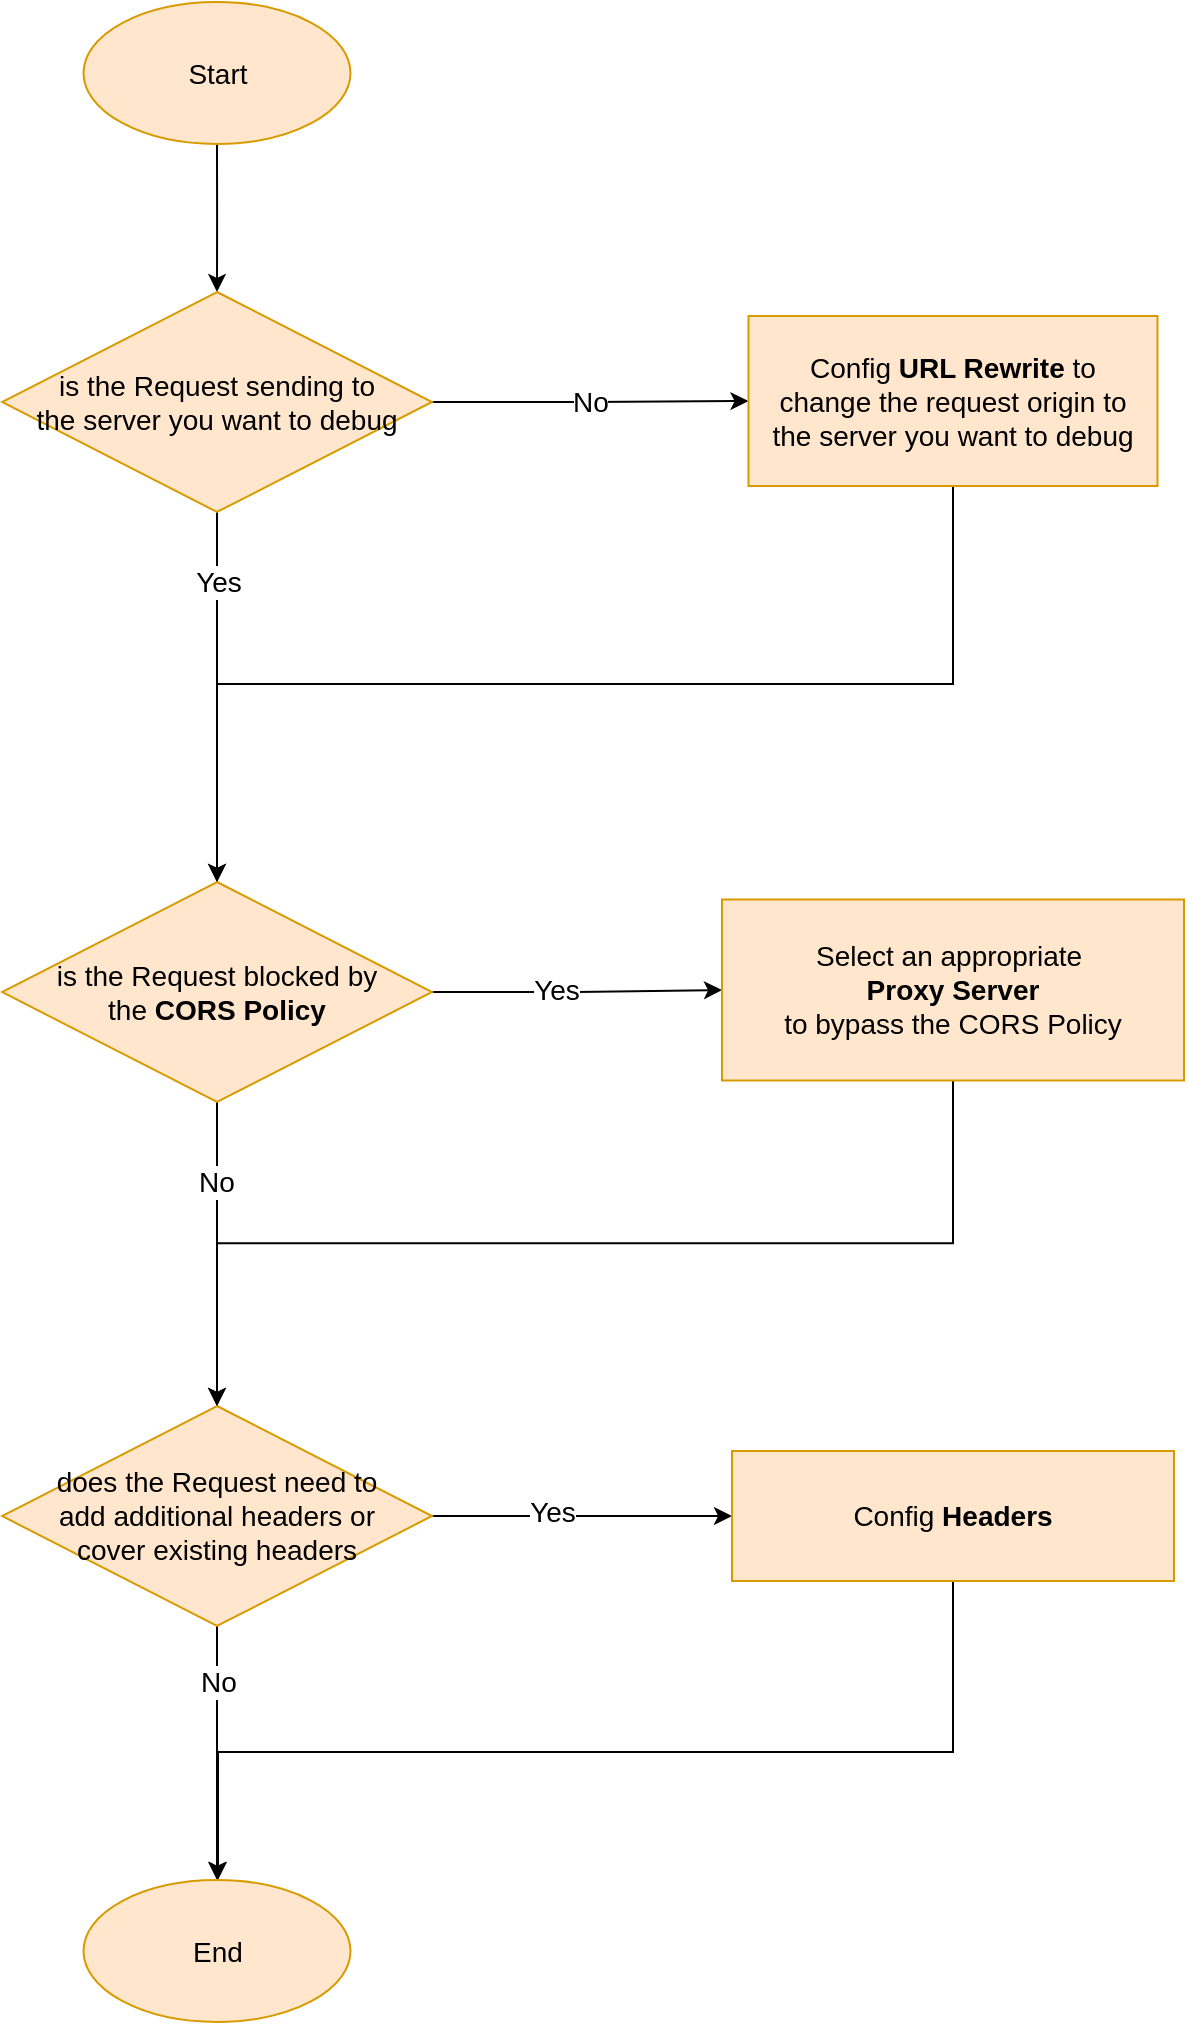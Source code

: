 <mxfile version="21.6.6" type="github">
  <diagram id="C5RBs43oDa-KdzZeNtuy" name="Page-1">
    <mxGraphModel dx="2060" dy="1143" grid="0" gridSize="10" guides="1" tooltips="1" connect="1" arrows="1" fold="1" page="1" pageScale="1" pageWidth="827" pageHeight="1169" math="0" shadow="0">
      <root>
        <mxCell id="WIyWlLk6GJQsqaUBKTNV-0" />
        <mxCell id="WIyWlLk6GJQsqaUBKTNV-1" parent="WIyWlLk6GJQsqaUBKTNV-0" />
        <mxCell id="hFP3imhYrbvUF8SUuj2Q-2" value="" style="edgeStyle=orthogonalEdgeStyle;rounded=0;orthogonalLoop=1;jettySize=auto;html=1;strokeWidth=1;fontSize=14;" edge="1" parent="WIyWlLk6GJQsqaUBKTNV-1" source="hFP3imhYrbvUF8SUuj2Q-0" target="hFP3imhYrbvUF8SUuj2Q-1">
          <mxGeometry relative="1" as="geometry" />
        </mxCell>
        <mxCell id="hFP3imhYrbvUF8SUuj2Q-0" value="Start" style="ellipse;whiteSpace=wrap;html=1;fillColor=#ffe6cc;strokeColor=#d79b00;fontSize=14;" vertex="1" parent="WIyWlLk6GJQsqaUBKTNV-1">
          <mxGeometry x="208.75" y="25" width="133.5" height="71" as="geometry" />
        </mxCell>
        <mxCell id="hFP3imhYrbvUF8SUuj2Q-4" value="" style="edgeStyle=orthogonalEdgeStyle;rounded=0;orthogonalLoop=1;jettySize=auto;html=1;fontSize=14;" edge="1" parent="WIyWlLk6GJQsqaUBKTNV-1" source="hFP3imhYrbvUF8SUuj2Q-1" target="hFP3imhYrbvUF8SUuj2Q-3">
          <mxGeometry relative="1" as="geometry" />
        </mxCell>
        <mxCell id="hFP3imhYrbvUF8SUuj2Q-5" value="Yes" style="edgeLabel;html=1;align=center;verticalAlign=middle;resizable=0;points=[];fontSize=14;" vertex="1" connectable="0" parent="hFP3imhYrbvUF8SUuj2Q-4">
          <mxGeometry x="-0.325" y="-2" relative="1" as="geometry">
            <mxPoint x="2" y="-28" as="offset" />
          </mxGeometry>
        </mxCell>
        <mxCell id="hFP3imhYrbvUF8SUuj2Q-7" value="No" style="edgeStyle=orthogonalEdgeStyle;rounded=0;orthogonalLoop=1;jettySize=auto;html=1;fontSize=14;" edge="1" parent="WIyWlLk6GJQsqaUBKTNV-1" source="hFP3imhYrbvUF8SUuj2Q-1" target="hFP3imhYrbvUF8SUuj2Q-6">
          <mxGeometry relative="1" as="geometry" />
        </mxCell>
        <mxCell id="hFP3imhYrbvUF8SUuj2Q-1" value="is the Request sending to&lt;br style=&quot;font-size: 14px;&quot;&gt;the server you want to debug" style="rhombus;whiteSpace=wrap;html=1;fillColor=#ffe6cc;strokeColor=#d79b00;fontSize=14;" vertex="1" parent="WIyWlLk6GJQsqaUBKTNV-1">
          <mxGeometry x="168" y="170" width="215" height="110" as="geometry" />
        </mxCell>
        <mxCell id="hFP3imhYrbvUF8SUuj2Q-10" value="" style="edgeStyle=orthogonalEdgeStyle;rounded=0;orthogonalLoop=1;jettySize=auto;html=1;fontSize=14;" edge="1" parent="WIyWlLk6GJQsqaUBKTNV-1" source="hFP3imhYrbvUF8SUuj2Q-3" target="hFP3imhYrbvUF8SUuj2Q-9">
          <mxGeometry relative="1" as="geometry" />
        </mxCell>
        <mxCell id="hFP3imhYrbvUF8SUuj2Q-14" value="No" style="edgeLabel;html=1;align=center;verticalAlign=middle;resizable=0;points=[];fontSize=14;" vertex="1" connectable="0" parent="hFP3imhYrbvUF8SUuj2Q-10">
          <mxGeometry x="-0.2" relative="1" as="geometry">
            <mxPoint x="-1" y="-21" as="offset" />
          </mxGeometry>
        </mxCell>
        <mxCell id="hFP3imhYrbvUF8SUuj2Q-12" value="" style="edgeStyle=orthogonalEdgeStyle;rounded=0;orthogonalLoop=1;jettySize=auto;html=1;fontSize=14;" edge="1" parent="WIyWlLk6GJQsqaUBKTNV-1" source="hFP3imhYrbvUF8SUuj2Q-3" target="hFP3imhYrbvUF8SUuj2Q-11">
          <mxGeometry relative="1" as="geometry" />
        </mxCell>
        <mxCell id="hFP3imhYrbvUF8SUuj2Q-13" value="Yes" style="edgeLabel;html=1;align=center;verticalAlign=middle;resizable=0;points=[];fontSize=14;" vertex="1" connectable="0" parent="hFP3imhYrbvUF8SUuj2Q-12">
          <mxGeometry x="-0.214" y="4" relative="1" as="geometry">
            <mxPoint x="4" y="3" as="offset" />
          </mxGeometry>
        </mxCell>
        <mxCell id="hFP3imhYrbvUF8SUuj2Q-3" value="is the Request blocked by&lt;br style=&quot;font-size: 14px;&quot;&gt;the&amp;nbsp;&lt;b style=&quot;font-size: 14px;&quot;&gt;CORS Policy&lt;/b&gt;" style="rhombus;whiteSpace=wrap;html=1;fillColor=#ffe6cc;strokeColor=#d79b00;fontSize=14;" vertex="1" parent="WIyWlLk6GJQsqaUBKTNV-1">
          <mxGeometry x="168" y="465" width="215" height="110" as="geometry" />
        </mxCell>
        <mxCell id="hFP3imhYrbvUF8SUuj2Q-8" style="edgeStyle=orthogonalEdgeStyle;rounded=0;orthogonalLoop=1;jettySize=auto;html=1;exitX=0.5;exitY=1;exitDx=0;exitDy=0;entryX=0.5;entryY=0;entryDx=0;entryDy=0;fontSize=14;" edge="1" parent="WIyWlLk6GJQsqaUBKTNV-1" source="hFP3imhYrbvUF8SUuj2Q-6" target="hFP3imhYrbvUF8SUuj2Q-3">
          <mxGeometry relative="1" as="geometry" />
        </mxCell>
        <mxCell id="hFP3imhYrbvUF8SUuj2Q-6" value="Config&lt;b style=&quot;font-size: 14px;&quot;&gt; URL Rewrite &lt;/b&gt;to &lt;br style=&quot;font-size: 14px;&quot;&gt;change the request origin to &lt;br style=&quot;font-size: 14px;&quot;&gt;the server you want to debug" style="whiteSpace=wrap;html=1;fillColor=#ffe6cc;strokeColor=#d79b00;fontSize=14;" vertex="1" parent="WIyWlLk6GJQsqaUBKTNV-1">
          <mxGeometry x="541.25" y="182" width="204.5" height="85" as="geometry" />
        </mxCell>
        <mxCell id="hFP3imhYrbvUF8SUuj2Q-18" value="" style="edgeStyle=orthogonalEdgeStyle;rounded=0;orthogonalLoop=1;jettySize=auto;html=1;fontSize=14;" edge="1" parent="WIyWlLk6GJQsqaUBKTNV-1" source="hFP3imhYrbvUF8SUuj2Q-9" target="hFP3imhYrbvUF8SUuj2Q-17">
          <mxGeometry relative="1" as="geometry" />
        </mxCell>
        <mxCell id="hFP3imhYrbvUF8SUuj2Q-19" value="Yes" style="edgeLabel;html=1;align=center;verticalAlign=middle;resizable=0;points=[];fontSize=14;" vertex="1" connectable="0" parent="hFP3imhYrbvUF8SUuj2Q-18">
          <mxGeometry x="-0.2" y="2" relative="1" as="geometry">
            <mxPoint as="offset" />
          </mxGeometry>
        </mxCell>
        <mxCell id="hFP3imhYrbvUF8SUuj2Q-24" style="edgeStyle=orthogonalEdgeStyle;rounded=0;orthogonalLoop=1;jettySize=auto;html=1;fontSize=14;" edge="1" parent="WIyWlLk6GJQsqaUBKTNV-1" source="hFP3imhYrbvUF8SUuj2Q-9" target="hFP3imhYrbvUF8SUuj2Q-23">
          <mxGeometry relative="1" as="geometry" />
        </mxCell>
        <mxCell id="hFP3imhYrbvUF8SUuj2Q-25" value="No" style="edgeLabel;html=1;align=center;verticalAlign=middle;resizable=0;points=[];fontSize=14;" vertex="1" connectable="0" parent="hFP3imhYrbvUF8SUuj2Q-24">
          <mxGeometry x="-0.308" y="2" relative="1" as="geometry">
            <mxPoint x="-2" y="-16" as="offset" />
          </mxGeometry>
        </mxCell>
        <mxCell id="hFP3imhYrbvUF8SUuj2Q-9" value="does the Request need to&lt;br style=&quot;border-color: var(--border-color); font-size: 14px;&quot;&gt;add additional headers or&lt;br style=&quot;border-color: var(--border-color); font-size: 14px;&quot;&gt;cover existing headers" style="rhombus;whiteSpace=wrap;html=1;fillColor=#ffe6cc;strokeColor=#d79b00;fontSize=14;" vertex="1" parent="WIyWlLk6GJQsqaUBKTNV-1">
          <mxGeometry x="168" y="727" width="215" height="110" as="geometry" />
        </mxCell>
        <mxCell id="hFP3imhYrbvUF8SUuj2Q-20" style="edgeStyle=orthogonalEdgeStyle;rounded=0;orthogonalLoop=1;jettySize=auto;html=1;exitX=0.5;exitY=1;exitDx=0;exitDy=0;fontSize=14;" edge="1" parent="WIyWlLk6GJQsqaUBKTNV-1" source="hFP3imhYrbvUF8SUuj2Q-11" target="hFP3imhYrbvUF8SUuj2Q-9">
          <mxGeometry relative="1" as="geometry" />
        </mxCell>
        <mxCell id="hFP3imhYrbvUF8SUuj2Q-11" value="Select an appropriate&amp;nbsp;&lt;br style=&quot;font-size: 14px;&quot;&gt;&lt;b style=&quot;font-size: 14px;&quot;&gt;Proxy Server&lt;/b&gt;&lt;br style=&quot;font-size: 14px;&quot;&gt;to bypass the CORS Policy" style="whiteSpace=wrap;html=1;fillColor=#ffe6cc;strokeColor=#d79b00;fontSize=14;" vertex="1" parent="WIyWlLk6GJQsqaUBKTNV-1">
          <mxGeometry x="528" y="473.75" width="231" height="90.5" as="geometry" />
        </mxCell>
        <mxCell id="hFP3imhYrbvUF8SUuj2Q-22" value="" style="edgeStyle=orthogonalEdgeStyle;rounded=0;orthogonalLoop=1;jettySize=auto;html=1;fontSize=14;" edge="1" parent="WIyWlLk6GJQsqaUBKTNV-1" source="hFP3imhYrbvUF8SUuj2Q-17" target="hFP3imhYrbvUF8SUuj2Q-23">
          <mxGeometry relative="1" as="geometry">
            <mxPoint x="275.5" y="1082" as="targetPoint" />
            <Array as="points">
              <mxPoint x="644" y="900" />
              <mxPoint x="276" y="900" />
            </Array>
          </mxGeometry>
        </mxCell>
        <mxCell id="hFP3imhYrbvUF8SUuj2Q-17" value="Config &lt;b style=&quot;font-size: 14px;&quot;&gt;Headers&lt;/b&gt;" style="whiteSpace=wrap;html=1;fillColor=#ffe6cc;strokeColor=#d79b00;fontSize=14;" vertex="1" parent="WIyWlLk6GJQsqaUBKTNV-1">
          <mxGeometry x="533" y="749.5" width="221" height="65" as="geometry" />
        </mxCell>
        <mxCell id="hFP3imhYrbvUF8SUuj2Q-23" value="End" style="ellipse;whiteSpace=wrap;html=1;fillColor=#ffe6cc;strokeColor=#d79b00;fontSize=14;" vertex="1" parent="WIyWlLk6GJQsqaUBKTNV-1">
          <mxGeometry x="208.75" y="964" width="133.5" height="71" as="geometry" />
        </mxCell>
      </root>
    </mxGraphModel>
  </diagram>
</mxfile>
